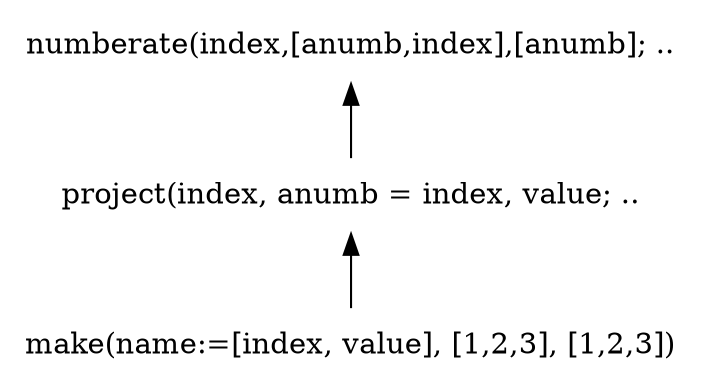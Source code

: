 digraph AST {
edge [color=black, dir=both, weight=1, fontcolor=black, arrowhead=none, arrowtail=normal]
node [shape=plaintext]
//make6 [label="make(name:=[index, value], [1], [1])"]
//project5 [label="project(sprIdx=1,index,value; .."]
//make8 [label="make(name:=[index, value], [1], [2])"]
//project7 [label="project(sprIdx=2,index,value; .."]
//make10 [label="make(name:=[index, value], [1], [3])"]
//project9 [label="project(sprIdx=3,index,value; .."]
//union4 [label="union(; .."]
//numberate3 [label="numberate(index,[sprIdx,index],[]; .."]
//project2 [label="project([index = 1, anumb = index, value]; .."]
numberate1 [label="numberate(index,[anumb,index],[anumb]; .."]

project123 [label="project(index, anumb = index, value; .."]
make123 [label="make(name:=[index, value], [1,2,3], [1,2,3])"]
project123->make123

  numberate1 -> project123
//    project2 -> numberate3
    
//      numberate3 -> union4
//        union4 -> project5
//          project5 -> make6
//        union4 -> project7
//          project7 -> make8
//        union4 -> project9
//          project9 -> make10
}
